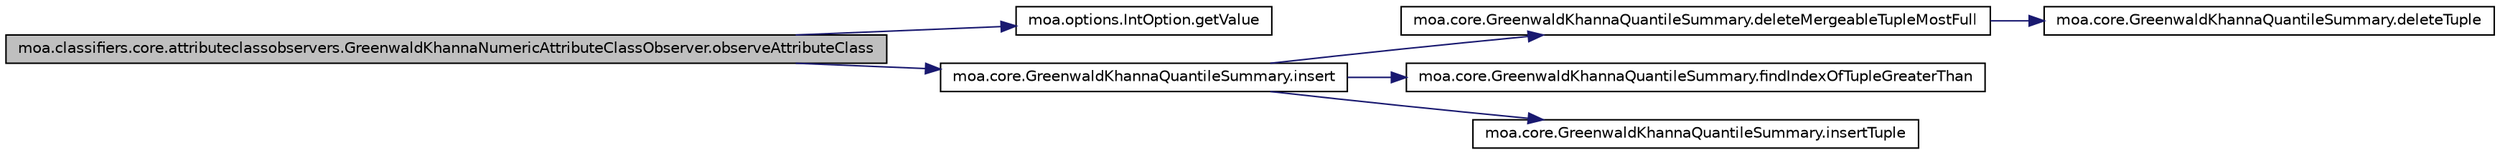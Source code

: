 digraph G
{
  edge [fontname="Helvetica",fontsize="10",labelfontname="Helvetica",labelfontsize="10"];
  node [fontname="Helvetica",fontsize="10",shape=record];
  rankdir=LR;
  Node1 [label="moa.classifiers.core.attributeclassobservers.GreenwaldKhannaNumericAttributeClassObserver.observeAttributeClass",height=0.2,width=0.4,color="black", fillcolor="grey75", style="filled" fontcolor="black"];
  Node1 -> Node2 [color="midnightblue",fontsize="10",style="solid",fontname="Helvetica"];
  Node2 [label="moa.options.IntOption.getValue",height=0.2,width=0.4,color="black", fillcolor="white", style="filled",URL="$classmoa_1_1options_1_1IntOption.html#affae8787274b44ab7616d46b8d6c831a"];
  Node1 -> Node3 [color="midnightblue",fontsize="10",style="solid",fontname="Helvetica"];
  Node3 [label="moa.core.GreenwaldKhannaQuantileSummary.insert",height=0.2,width=0.4,color="black", fillcolor="white", style="filled",URL="$classmoa_1_1core_1_1GreenwaldKhannaQuantileSummary.html#a93a3d14ea04547bd73d0a449f763d301"];
  Node3 -> Node4 [color="midnightblue",fontsize="10",style="solid",fontname="Helvetica"];
  Node4 [label="moa.core.GreenwaldKhannaQuantileSummary.deleteMergeableTupleMostFull",height=0.2,width=0.4,color="black", fillcolor="white", style="filled",URL="$classmoa_1_1core_1_1GreenwaldKhannaQuantileSummary.html#a18a11218a949388f56a853aafe1a73af"];
  Node4 -> Node5 [color="midnightblue",fontsize="10",style="solid",fontname="Helvetica"];
  Node5 [label="moa.core.GreenwaldKhannaQuantileSummary.deleteTuple",height=0.2,width=0.4,color="black", fillcolor="white", style="filled",URL="$classmoa_1_1core_1_1GreenwaldKhannaQuantileSummary.html#aa135d38476db2e21ad3d103ad45eba71"];
  Node3 -> Node6 [color="midnightblue",fontsize="10",style="solid",fontname="Helvetica"];
  Node6 [label="moa.core.GreenwaldKhannaQuantileSummary.findIndexOfTupleGreaterThan",height=0.2,width=0.4,color="black", fillcolor="white", style="filled",URL="$classmoa_1_1core_1_1GreenwaldKhannaQuantileSummary.html#a020eb3669d43e4bb739affdd3085c06a"];
  Node3 -> Node7 [color="midnightblue",fontsize="10",style="solid",fontname="Helvetica"];
  Node7 [label="moa.core.GreenwaldKhannaQuantileSummary.insertTuple",height=0.2,width=0.4,color="black", fillcolor="white", style="filled",URL="$classmoa_1_1core_1_1GreenwaldKhannaQuantileSummary.html#aac0f342797ef0506ec12f9edbfec9dc6"];
}

